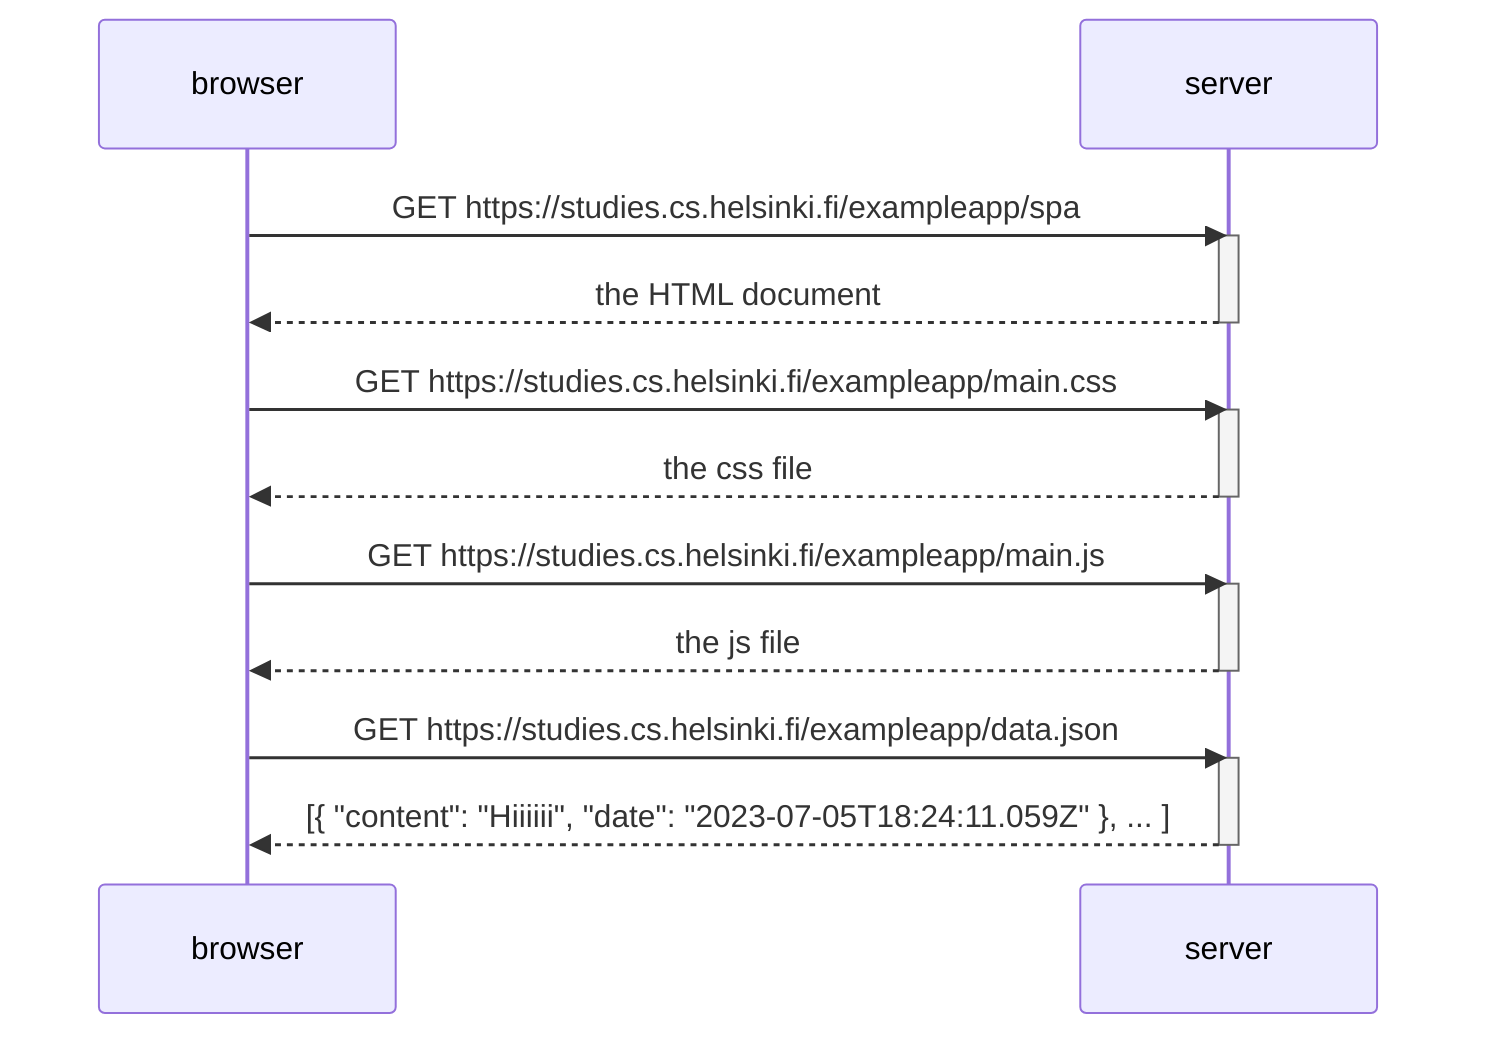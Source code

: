 sequenceDiagram
    participant browser
    participant server

    browser->>server: GET https://studies.cs.helsinki.fi/exampleapp/spa
    activate server
    server-->>browser: the HTML document
    deactivate server

    browser->>server: GET https://studies.cs.helsinki.fi/exampleapp/main.css
    activate server
    server-->>browser: the css file
    deactivate server

    browser->>server: GET https://studies.cs.helsinki.fi/exampleapp/main.js
    activate server
    server-->>browser: the js file
    deactivate server

    browser->>server: GET https://studies.cs.helsinki.fi/exampleapp/data.json
    activate server
    server-->>browser: [{ "content": "Hiiiiii", "date": "2023-07-05T18:24:11.059Z" }, ... ]
    deactivate server